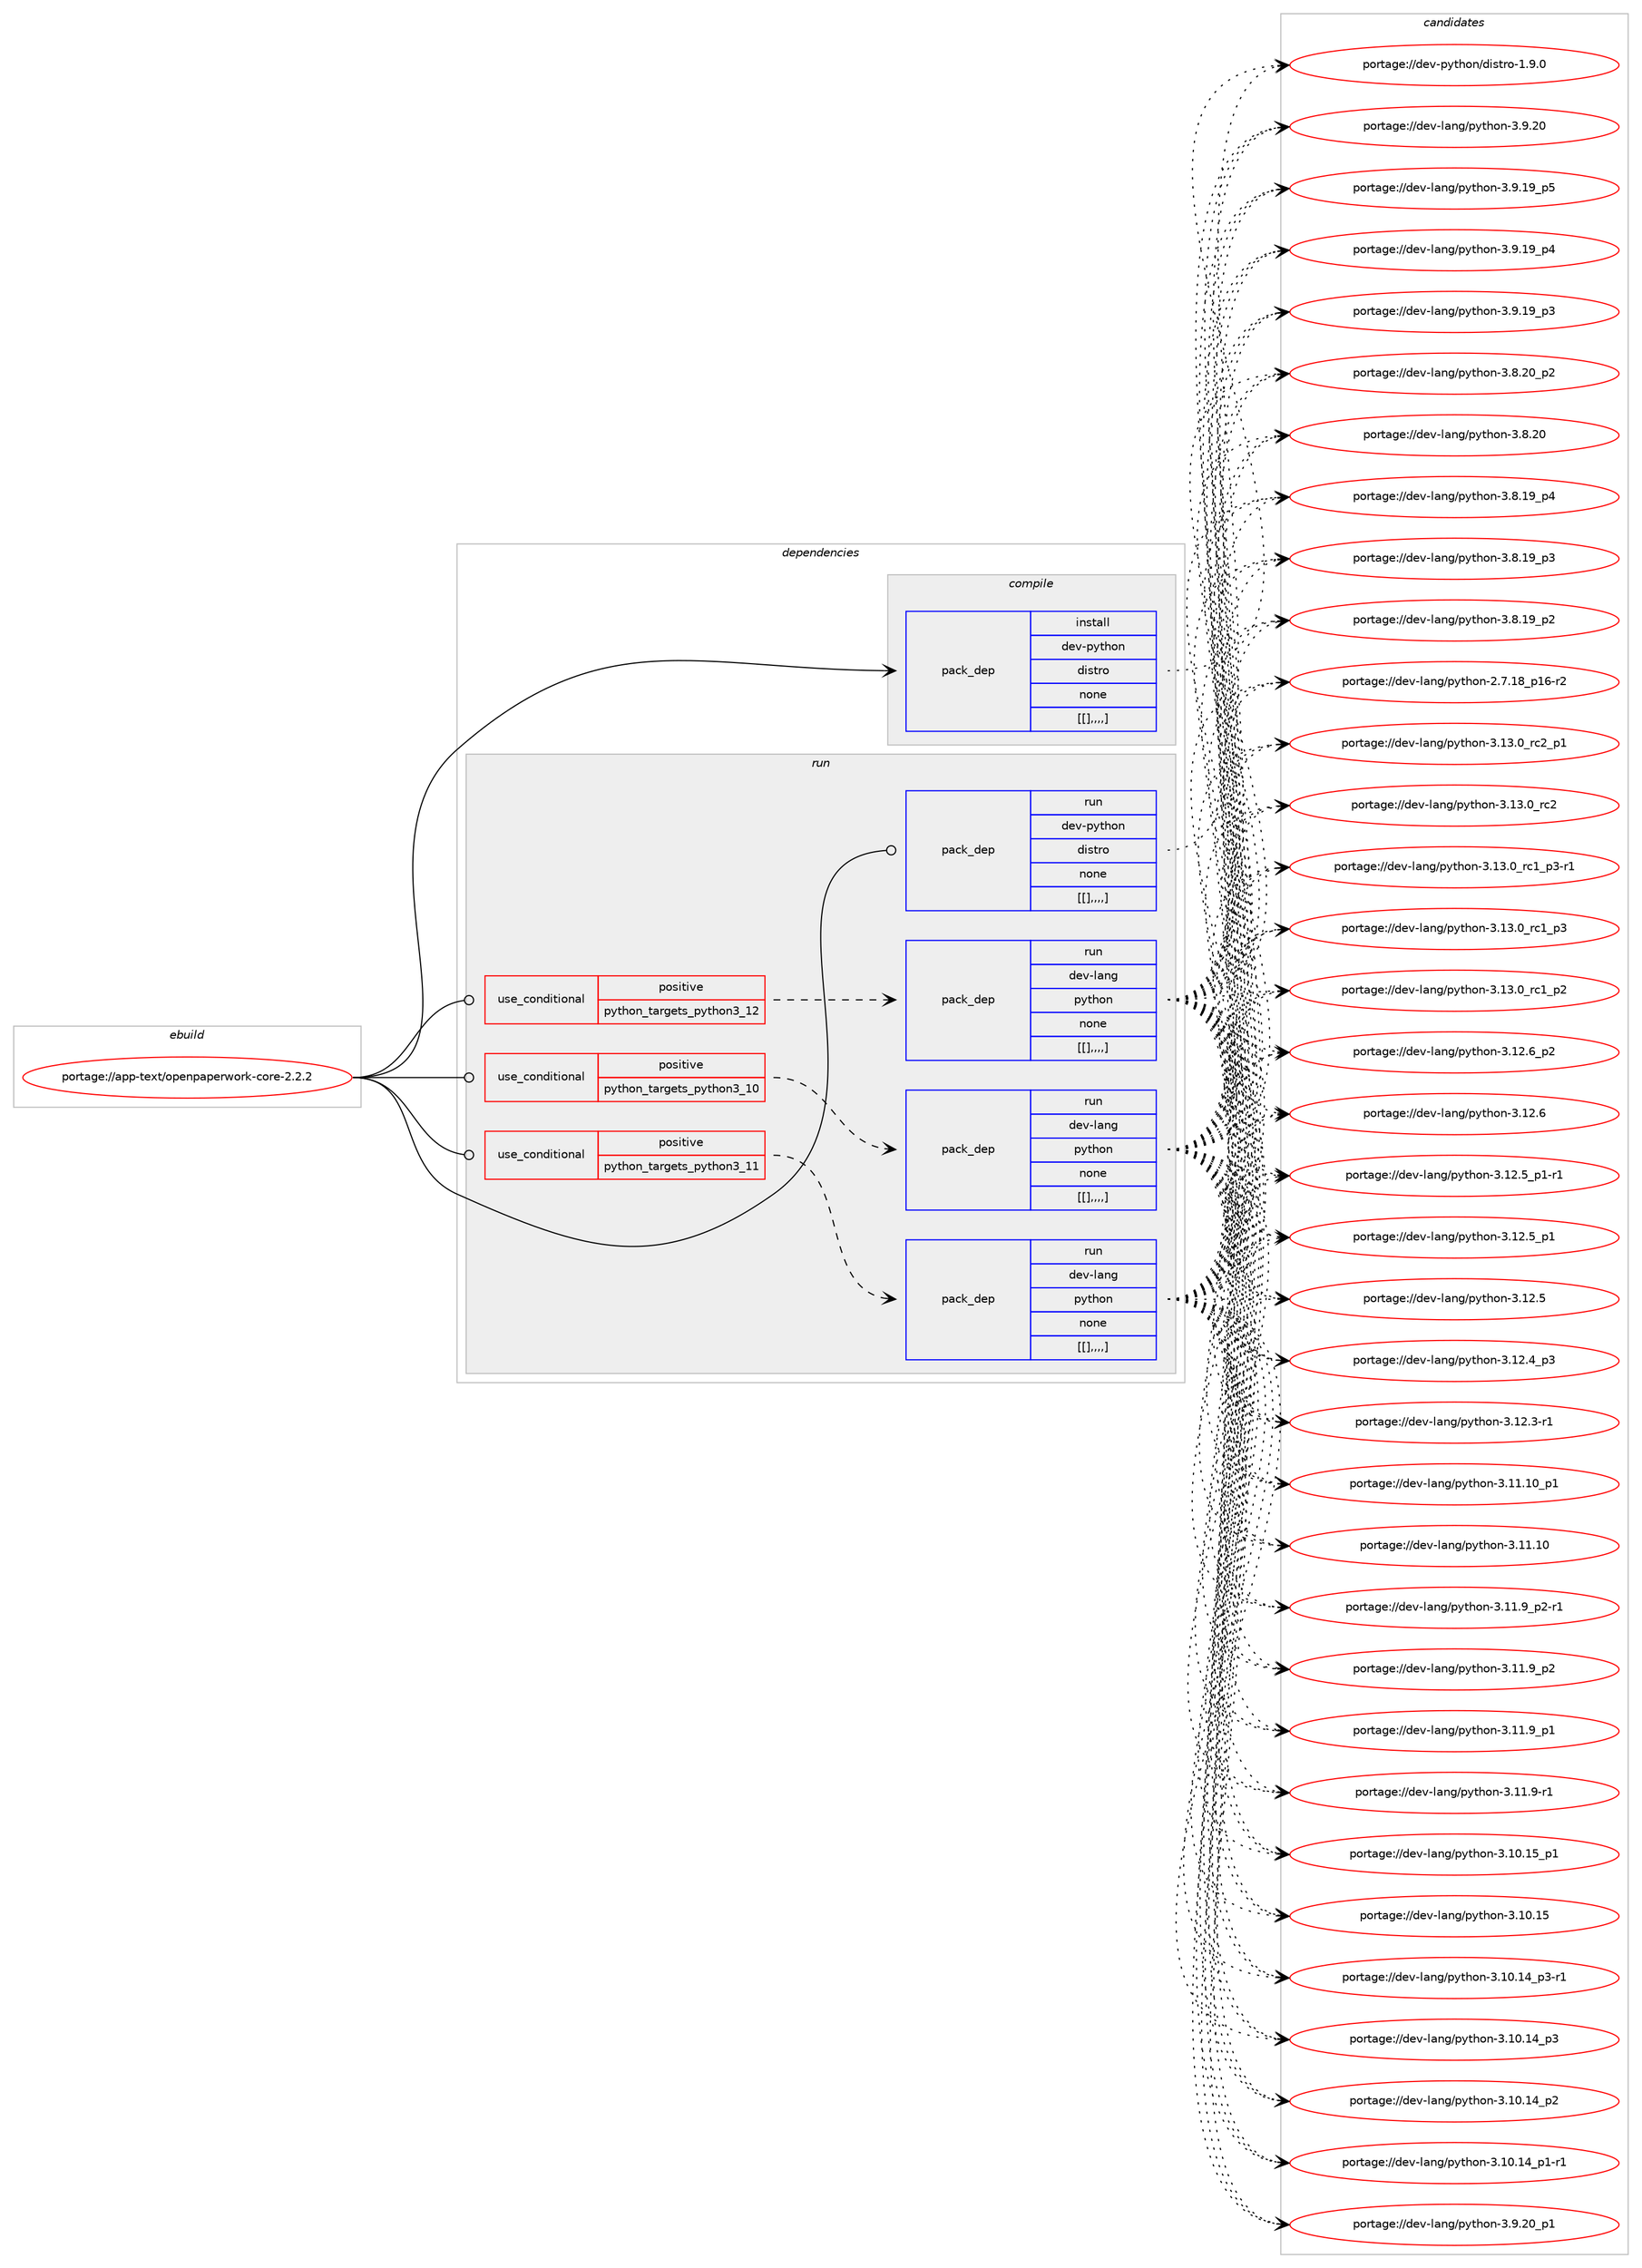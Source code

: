 digraph prolog {

# *************
# Graph options
# *************

newrank=true;
concentrate=true;
compound=true;
graph [rankdir=LR,fontname=Helvetica,fontsize=10,ranksep=1.5];#, ranksep=2.5, nodesep=0.2];
edge  [arrowhead=vee];
node  [fontname=Helvetica,fontsize=10];

# **********
# The ebuild
# **********

subgraph cluster_leftcol {
color=gray;
label=<<i>ebuild</i>>;
id [label="portage://app-text/openpaperwork-core-2.2.2", color=red, width=4, href="../app-text/openpaperwork-core-2.2.2.svg"];
}

# ****************
# The dependencies
# ****************

subgraph cluster_midcol {
color=gray;
label=<<i>dependencies</i>>;
subgraph cluster_compile {
fillcolor="#eeeeee";
style=filled;
label=<<i>compile</i>>;
subgraph pack40459 {
dependency56563 [label=<<TABLE BORDER="0" CELLBORDER="1" CELLSPACING="0" CELLPADDING="4" WIDTH="220"><TR><TD ROWSPAN="6" CELLPADDING="30">pack_dep</TD></TR><TR><TD WIDTH="110">install</TD></TR><TR><TD>dev-python</TD></TR><TR><TD>distro</TD></TR><TR><TD>none</TD></TR><TR><TD>[[],,,,]</TD></TR></TABLE>>, shape=none, color=blue];
}
id:e -> dependency56563:w [weight=20,style="solid",arrowhead="vee"];
}
subgraph cluster_compileandrun {
fillcolor="#eeeeee";
style=filled;
label=<<i>compile and run</i>>;
}
subgraph cluster_run {
fillcolor="#eeeeee";
style=filled;
label=<<i>run</i>>;
subgraph cond15603 {
dependency56564 [label=<<TABLE BORDER="0" CELLBORDER="1" CELLSPACING="0" CELLPADDING="4"><TR><TD ROWSPAN="3" CELLPADDING="10">use_conditional</TD></TR><TR><TD>positive</TD></TR><TR><TD>python_targets_python3_10</TD></TR></TABLE>>, shape=none, color=red];
subgraph pack40460 {
dependency56565 [label=<<TABLE BORDER="0" CELLBORDER="1" CELLSPACING="0" CELLPADDING="4" WIDTH="220"><TR><TD ROWSPAN="6" CELLPADDING="30">pack_dep</TD></TR><TR><TD WIDTH="110">run</TD></TR><TR><TD>dev-lang</TD></TR><TR><TD>python</TD></TR><TR><TD>none</TD></TR><TR><TD>[[],,,,]</TD></TR></TABLE>>, shape=none, color=blue];
}
dependency56564:e -> dependency56565:w [weight=20,style="dashed",arrowhead="vee"];
}
id:e -> dependency56564:w [weight=20,style="solid",arrowhead="odot"];
subgraph cond15604 {
dependency56566 [label=<<TABLE BORDER="0" CELLBORDER="1" CELLSPACING="0" CELLPADDING="4"><TR><TD ROWSPAN="3" CELLPADDING="10">use_conditional</TD></TR><TR><TD>positive</TD></TR><TR><TD>python_targets_python3_11</TD></TR></TABLE>>, shape=none, color=red];
subgraph pack40461 {
dependency56567 [label=<<TABLE BORDER="0" CELLBORDER="1" CELLSPACING="0" CELLPADDING="4" WIDTH="220"><TR><TD ROWSPAN="6" CELLPADDING="30">pack_dep</TD></TR><TR><TD WIDTH="110">run</TD></TR><TR><TD>dev-lang</TD></TR><TR><TD>python</TD></TR><TR><TD>none</TD></TR><TR><TD>[[],,,,]</TD></TR></TABLE>>, shape=none, color=blue];
}
dependency56566:e -> dependency56567:w [weight=20,style="dashed",arrowhead="vee"];
}
id:e -> dependency56566:w [weight=20,style="solid",arrowhead="odot"];
subgraph cond15605 {
dependency56568 [label=<<TABLE BORDER="0" CELLBORDER="1" CELLSPACING="0" CELLPADDING="4"><TR><TD ROWSPAN="3" CELLPADDING="10">use_conditional</TD></TR><TR><TD>positive</TD></TR><TR><TD>python_targets_python3_12</TD></TR></TABLE>>, shape=none, color=red];
subgraph pack40462 {
dependency56569 [label=<<TABLE BORDER="0" CELLBORDER="1" CELLSPACING="0" CELLPADDING="4" WIDTH="220"><TR><TD ROWSPAN="6" CELLPADDING="30">pack_dep</TD></TR><TR><TD WIDTH="110">run</TD></TR><TR><TD>dev-lang</TD></TR><TR><TD>python</TD></TR><TR><TD>none</TD></TR><TR><TD>[[],,,,]</TD></TR></TABLE>>, shape=none, color=blue];
}
dependency56568:e -> dependency56569:w [weight=20,style="dashed",arrowhead="vee"];
}
id:e -> dependency56568:w [weight=20,style="solid",arrowhead="odot"];
subgraph pack40463 {
dependency56570 [label=<<TABLE BORDER="0" CELLBORDER="1" CELLSPACING="0" CELLPADDING="4" WIDTH="220"><TR><TD ROWSPAN="6" CELLPADDING="30">pack_dep</TD></TR><TR><TD WIDTH="110">run</TD></TR><TR><TD>dev-python</TD></TR><TR><TD>distro</TD></TR><TR><TD>none</TD></TR><TR><TD>[[],,,,]</TD></TR></TABLE>>, shape=none, color=blue];
}
id:e -> dependency56570:w [weight=20,style="solid",arrowhead="odot"];
}
}

# **************
# The candidates
# **************

subgraph cluster_choices {
rank=same;
color=gray;
label=<<i>candidates</i>>;

subgraph choice40459 {
color=black;
nodesep=1;
choice1001011184511212111610411111047100105115116114111454946574648 [label="portage://dev-python/distro-1.9.0", color=red, width=4,href="../dev-python/distro-1.9.0.svg"];
dependency56563:e -> choice1001011184511212111610411111047100105115116114111454946574648:w [style=dotted,weight="100"];
}
subgraph choice40460 {
color=black;
nodesep=1;
choice100101118451089711010347112121116104111110455146495146489511499509511249 [label="portage://dev-lang/python-3.13.0_rc2_p1", color=red, width=4,href="../dev-lang/python-3.13.0_rc2_p1.svg"];
choice10010111845108971101034711212111610411111045514649514648951149950 [label="portage://dev-lang/python-3.13.0_rc2", color=red, width=4,href="../dev-lang/python-3.13.0_rc2.svg"];
choice1001011184510897110103471121211161041111104551464951464895114994995112514511449 [label="portage://dev-lang/python-3.13.0_rc1_p3-r1", color=red, width=4,href="../dev-lang/python-3.13.0_rc1_p3-r1.svg"];
choice100101118451089711010347112121116104111110455146495146489511499499511251 [label="portage://dev-lang/python-3.13.0_rc1_p3", color=red, width=4,href="../dev-lang/python-3.13.0_rc1_p3.svg"];
choice100101118451089711010347112121116104111110455146495146489511499499511250 [label="portage://dev-lang/python-3.13.0_rc1_p2", color=red, width=4,href="../dev-lang/python-3.13.0_rc1_p2.svg"];
choice100101118451089711010347112121116104111110455146495046549511250 [label="portage://dev-lang/python-3.12.6_p2", color=red, width=4,href="../dev-lang/python-3.12.6_p2.svg"];
choice10010111845108971101034711212111610411111045514649504654 [label="portage://dev-lang/python-3.12.6", color=red, width=4,href="../dev-lang/python-3.12.6.svg"];
choice1001011184510897110103471121211161041111104551464950465395112494511449 [label="portage://dev-lang/python-3.12.5_p1-r1", color=red, width=4,href="../dev-lang/python-3.12.5_p1-r1.svg"];
choice100101118451089711010347112121116104111110455146495046539511249 [label="portage://dev-lang/python-3.12.5_p1", color=red, width=4,href="../dev-lang/python-3.12.5_p1.svg"];
choice10010111845108971101034711212111610411111045514649504653 [label="portage://dev-lang/python-3.12.5", color=red, width=4,href="../dev-lang/python-3.12.5.svg"];
choice100101118451089711010347112121116104111110455146495046529511251 [label="portage://dev-lang/python-3.12.4_p3", color=red, width=4,href="../dev-lang/python-3.12.4_p3.svg"];
choice100101118451089711010347112121116104111110455146495046514511449 [label="portage://dev-lang/python-3.12.3-r1", color=red, width=4,href="../dev-lang/python-3.12.3-r1.svg"];
choice10010111845108971101034711212111610411111045514649494649489511249 [label="portage://dev-lang/python-3.11.10_p1", color=red, width=4,href="../dev-lang/python-3.11.10_p1.svg"];
choice1001011184510897110103471121211161041111104551464949464948 [label="portage://dev-lang/python-3.11.10", color=red, width=4,href="../dev-lang/python-3.11.10.svg"];
choice1001011184510897110103471121211161041111104551464949465795112504511449 [label="portage://dev-lang/python-3.11.9_p2-r1", color=red, width=4,href="../dev-lang/python-3.11.9_p2-r1.svg"];
choice100101118451089711010347112121116104111110455146494946579511250 [label="portage://dev-lang/python-3.11.9_p2", color=red, width=4,href="../dev-lang/python-3.11.9_p2.svg"];
choice100101118451089711010347112121116104111110455146494946579511249 [label="portage://dev-lang/python-3.11.9_p1", color=red, width=4,href="../dev-lang/python-3.11.9_p1.svg"];
choice100101118451089711010347112121116104111110455146494946574511449 [label="portage://dev-lang/python-3.11.9-r1", color=red, width=4,href="../dev-lang/python-3.11.9-r1.svg"];
choice10010111845108971101034711212111610411111045514649484649539511249 [label="portage://dev-lang/python-3.10.15_p1", color=red, width=4,href="../dev-lang/python-3.10.15_p1.svg"];
choice1001011184510897110103471121211161041111104551464948464953 [label="portage://dev-lang/python-3.10.15", color=red, width=4,href="../dev-lang/python-3.10.15.svg"];
choice100101118451089711010347112121116104111110455146494846495295112514511449 [label="portage://dev-lang/python-3.10.14_p3-r1", color=red, width=4,href="../dev-lang/python-3.10.14_p3-r1.svg"];
choice10010111845108971101034711212111610411111045514649484649529511251 [label="portage://dev-lang/python-3.10.14_p3", color=red, width=4,href="../dev-lang/python-3.10.14_p3.svg"];
choice10010111845108971101034711212111610411111045514649484649529511250 [label="portage://dev-lang/python-3.10.14_p2", color=red, width=4,href="../dev-lang/python-3.10.14_p2.svg"];
choice100101118451089711010347112121116104111110455146494846495295112494511449 [label="portage://dev-lang/python-3.10.14_p1-r1", color=red, width=4,href="../dev-lang/python-3.10.14_p1-r1.svg"];
choice100101118451089711010347112121116104111110455146574650489511249 [label="portage://dev-lang/python-3.9.20_p1", color=red, width=4,href="../dev-lang/python-3.9.20_p1.svg"];
choice10010111845108971101034711212111610411111045514657465048 [label="portage://dev-lang/python-3.9.20", color=red, width=4,href="../dev-lang/python-3.9.20.svg"];
choice100101118451089711010347112121116104111110455146574649579511253 [label="portage://dev-lang/python-3.9.19_p5", color=red, width=4,href="../dev-lang/python-3.9.19_p5.svg"];
choice100101118451089711010347112121116104111110455146574649579511252 [label="portage://dev-lang/python-3.9.19_p4", color=red, width=4,href="../dev-lang/python-3.9.19_p4.svg"];
choice100101118451089711010347112121116104111110455146574649579511251 [label="portage://dev-lang/python-3.9.19_p3", color=red, width=4,href="../dev-lang/python-3.9.19_p3.svg"];
choice100101118451089711010347112121116104111110455146564650489511250 [label="portage://dev-lang/python-3.8.20_p2", color=red, width=4,href="../dev-lang/python-3.8.20_p2.svg"];
choice10010111845108971101034711212111610411111045514656465048 [label="portage://dev-lang/python-3.8.20", color=red, width=4,href="../dev-lang/python-3.8.20.svg"];
choice100101118451089711010347112121116104111110455146564649579511252 [label="portage://dev-lang/python-3.8.19_p4", color=red, width=4,href="../dev-lang/python-3.8.19_p4.svg"];
choice100101118451089711010347112121116104111110455146564649579511251 [label="portage://dev-lang/python-3.8.19_p3", color=red, width=4,href="../dev-lang/python-3.8.19_p3.svg"];
choice100101118451089711010347112121116104111110455146564649579511250 [label="portage://dev-lang/python-3.8.19_p2", color=red, width=4,href="../dev-lang/python-3.8.19_p2.svg"];
choice100101118451089711010347112121116104111110455046554649569511249544511450 [label="portage://dev-lang/python-2.7.18_p16-r2", color=red, width=4,href="../dev-lang/python-2.7.18_p16-r2.svg"];
dependency56565:e -> choice100101118451089711010347112121116104111110455146495146489511499509511249:w [style=dotted,weight="100"];
dependency56565:e -> choice10010111845108971101034711212111610411111045514649514648951149950:w [style=dotted,weight="100"];
dependency56565:e -> choice1001011184510897110103471121211161041111104551464951464895114994995112514511449:w [style=dotted,weight="100"];
dependency56565:e -> choice100101118451089711010347112121116104111110455146495146489511499499511251:w [style=dotted,weight="100"];
dependency56565:e -> choice100101118451089711010347112121116104111110455146495146489511499499511250:w [style=dotted,weight="100"];
dependency56565:e -> choice100101118451089711010347112121116104111110455146495046549511250:w [style=dotted,weight="100"];
dependency56565:e -> choice10010111845108971101034711212111610411111045514649504654:w [style=dotted,weight="100"];
dependency56565:e -> choice1001011184510897110103471121211161041111104551464950465395112494511449:w [style=dotted,weight="100"];
dependency56565:e -> choice100101118451089711010347112121116104111110455146495046539511249:w [style=dotted,weight="100"];
dependency56565:e -> choice10010111845108971101034711212111610411111045514649504653:w [style=dotted,weight="100"];
dependency56565:e -> choice100101118451089711010347112121116104111110455146495046529511251:w [style=dotted,weight="100"];
dependency56565:e -> choice100101118451089711010347112121116104111110455146495046514511449:w [style=dotted,weight="100"];
dependency56565:e -> choice10010111845108971101034711212111610411111045514649494649489511249:w [style=dotted,weight="100"];
dependency56565:e -> choice1001011184510897110103471121211161041111104551464949464948:w [style=dotted,weight="100"];
dependency56565:e -> choice1001011184510897110103471121211161041111104551464949465795112504511449:w [style=dotted,weight="100"];
dependency56565:e -> choice100101118451089711010347112121116104111110455146494946579511250:w [style=dotted,weight="100"];
dependency56565:e -> choice100101118451089711010347112121116104111110455146494946579511249:w [style=dotted,weight="100"];
dependency56565:e -> choice100101118451089711010347112121116104111110455146494946574511449:w [style=dotted,weight="100"];
dependency56565:e -> choice10010111845108971101034711212111610411111045514649484649539511249:w [style=dotted,weight="100"];
dependency56565:e -> choice1001011184510897110103471121211161041111104551464948464953:w [style=dotted,weight="100"];
dependency56565:e -> choice100101118451089711010347112121116104111110455146494846495295112514511449:w [style=dotted,weight="100"];
dependency56565:e -> choice10010111845108971101034711212111610411111045514649484649529511251:w [style=dotted,weight="100"];
dependency56565:e -> choice10010111845108971101034711212111610411111045514649484649529511250:w [style=dotted,weight="100"];
dependency56565:e -> choice100101118451089711010347112121116104111110455146494846495295112494511449:w [style=dotted,weight="100"];
dependency56565:e -> choice100101118451089711010347112121116104111110455146574650489511249:w [style=dotted,weight="100"];
dependency56565:e -> choice10010111845108971101034711212111610411111045514657465048:w [style=dotted,weight="100"];
dependency56565:e -> choice100101118451089711010347112121116104111110455146574649579511253:w [style=dotted,weight="100"];
dependency56565:e -> choice100101118451089711010347112121116104111110455146574649579511252:w [style=dotted,weight="100"];
dependency56565:e -> choice100101118451089711010347112121116104111110455146574649579511251:w [style=dotted,weight="100"];
dependency56565:e -> choice100101118451089711010347112121116104111110455146564650489511250:w [style=dotted,weight="100"];
dependency56565:e -> choice10010111845108971101034711212111610411111045514656465048:w [style=dotted,weight="100"];
dependency56565:e -> choice100101118451089711010347112121116104111110455146564649579511252:w [style=dotted,weight="100"];
dependency56565:e -> choice100101118451089711010347112121116104111110455146564649579511251:w [style=dotted,weight="100"];
dependency56565:e -> choice100101118451089711010347112121116104111110455146564649579511250:w [style=dotted,weight="100"];
dependency56565:e -> choice100101118451089711010347112121116104111110455046554649569511249544511450:w [style=dotted,weight="100"];
}
subgraph choice40461 {
color=black;
nodesep=1;
choice100101118451089711010347112121116104111110455146495146489511499509511249 [label="portage://dev-lang/python-3.13.0_rc2_p1", color=red, width=4,href="../dev-lang/python-3.13.0_rc2_p1.svg"];
choice10010111845108971101034711212111610411111045514649514648951149950 [label="portage://dev-lang/python-3.13.0_rc2", color=red, width=4,href="../dev-lang/python-3.13.0_rc2.svg"];
choice1001011184510897110103471121211161041111104551464951464895114994995112514511449 [label="portage://dev-lang/python-3.13.0_rc1_p3-r1", color=red, width=4,href="../dev-lang/python-3.13.0_rc1_p3-r1.svg"];
choice100101118451089711010347112121116104111110455146495146489511499499511251 [label="portage://dev-lang/python-3.13.0_rc1_p3", color=red, width=4,href="../dev-lang/python-3.13.0_rc1_p3.svg"];
choice100101118451089711010347112121116104111110455146495146489511499499511250 [label="portage://dev-lang/python-3.13.0_rc1_p2", color=red, width=4,href="../dev-lang/python-3.13.0_rc1_p2.svg"];
choice100101118451089711010347112121116104111110455146495046549511250 [label="portage://dev-lang/python-3.12.6_p2", color=red, width=4,href="../dev-lang/python-3.12.6_p2.svg"];
choice10010111845108971101034711212111610411111045514649504654 [label="portage://dev-lang/python-3.12.6", color=red, width=4,href="../dev-lang/python-3.12.6.svg"];
choice1001011184510897110103471121211161041111104551464950465395112494511449 [label="portage://dev-lang/python-3.12.5_p1-r1", color=red, width=4,href="../dev-lang/python-3.12.5_p1-r1.svg"];
choice100101118451089711010347112121116104111110455146495046539511249 [label="portage://dev-lang/python-3.12.5_p1", color=red, width=4,href="../dev-lang/python-3.12.5_p1.svg"];
choice10010111845108971101034711212111610411111045514649504653 [label="portage://dev-lang/python-3.12.5", color=red, width=4,href="../dev-lang/python-3.12.5.svg"];
choice100101118451089711010347112121116104111110455146495046529511251 [label="portage://dev-lang/python-3.12.4_p3", color=red, width=4,href="../dev-lang/python-3.12.4_p3.svg"];
choice100101118451089711010347112121116104111110455146495046514511449 [label="portage://dev-lang/python-3.12.3-r1", color=red, width=4,href="../dev-lang/python-3.12.3-r1.svg"];
choice10010111845108971101034711212111610411111045514649494649489511249 [label="portage://dev-lang/python-3.11.10_p1", color=red, width=4,href="../dev-lang/python-3.11.10_p1.svg"];
choice1001011184510897110103471121211161041111104551464949464948 [label="portage://dev-lang/python-3.11.10", color=red, width=4,href="../dev-lang/python-3.11.10.svg"];
choice1001011184510897110103471121211161041111104551464949465795112504511449 [label="portage://dev-lang/python-3.11.9_p2-r1", color=red, width=4,href="../dev-lang/python-3.11.9_p2-r1.svg"];
choice100101118451089711010347112121116104111110455146494946579511250 [label="portage://dev-lang/python-3.11.9_p2", color=red, width=4,href="../dev-lang/python-3.11.9_p2.svg"];
choice100101118451089711010347112121116104111110455146494946579511249 [label="portage://dev-lang/python-3.11.9_p1", color=red, width=4,href="../dev-lang/python-3.11.9_p1.svg"];
choice100101118451089711010347112121116104111110455146494946574511449 [label="portage://dev-lang/python-3.11.9-r1", color=red, width=4,href="../dev-lang/python-3.11.9-r1.svg"];
choice10010111845108971101034711212111610411111045514649484649539511249 [label="portage://dev-lang/python-3.10.15_p1", color=red, width=4,href="../dev-lang/python-3.10.15_p1.svg"];
choice1001011184510897110103471121211161041111104551464948464953 [label="portage://dev-lang/python-3.10.15", color=red, width=4,href="../dev-lang/python-3.10.15.svg"];
choice100101118451089711010347112121116104111110455146494846495295112514511449 [label="portage://dev-lang/python-3.10.14_p3-r1", color=red, width=4,href="../dev-lang/python-3.10.14_p3-r1.svg"];
choice10010111845108971101034711212111610411111045514649484649529511251 [label="portage://dev-lang/python-3.10.14_p3", color=red, width=4,href="../dev-lang/python-3.10.14_p3.svg"];
choice10010111845108971101034711212111610411111045514649484649529511250 [label="portage://dev-lang/python-3.10.14_p2", color=red, width=4,href="../dev-lang/python-3.10.14_p2.svg"];
choice100101118451089711010347112121116104111110455146494846495295112494511449 [label="portage://dev-lang/python-3.10.14_p1-r1", color=red, width=4,href="../dev-lang/python-3.10.14_p1-r1.svg"];
choice100101118451089711010347112121116104111110455146574650489511249 [label="portage://dev-lang/python-3.9.20_p1", color=red, width=4,href="../dev-lang/python-3.9.20_p1.svg"];
choice10010111845108971101034711212111610411111045514657465048 [label="portage://dev-lang/python-3.9.20", color=red, width=4,href="../dev-lang/python-3.9.20.svg"];
choice100101118451089711010347112121116104111110455146574649579511253 [label="portage://dev-lang/python-3.9.19_p5", color=red, width=4,href="../dev-lang/python-3.9.19_p5.svg"];
choice100101118451089711010347112121116104111110455146574649579511252 [label="portage://dev-lang/python-3.9.19_p4", color=red, width=4,href="../dev-lang/python-3.9.19_p4.svg"];
choice100101118451089711010347112121116104111110455146574649579511251 [label="portage://dev-lang/python-3.9.19_p3", color=red, width=4,href="../dev-lang/python-3.9.19_p3.svg"];
choice100101118451089711010347112121116104111110455146564650489511250 [label="portage://dev-lang/python-3.8.20_p2", color=red, width=4,href="../dev-lang/python-3.8.20_p2.svg"];
choice10010111845108971101034711212111610411111045514656465048 [label="portage://dev-lang/python-3.8.20", color=red, width=4,href="../dev-lang/python-3.8.20.svg"];
choice100101118451089711010347112121116104111110455146564649579511252 [label="portage://dev-lang/python-3.8.19_p4", color=red, width=4,href="../dev-lang/python-3.8.19_p4.svg"];
choice100101118451089711010347112121116104111110455146564649579511251 [label="portage://dev-lang/python-3.8.19_p3", color=red, width=4,href="../dev-lang/python-3.8.19_p3.svg"];
choice100101118451089711010347112121116104111110455146564649579511250 [label="portage://dev-lang/python-3.8.19_p2", color=red, width=4,href="../dev-lang/python-3.8.19_p2.svg"];
choice100101118451089711010347112121116104111110455046554649569511249544511450 [label="portage://dev-lang/python-2.7.18_p16-r2", color=red, width=4,href="../dev-lang/python-2.7.18_p16-r2.svg"];
dependency56567:e -> choice100101118451089711010347112121116104111110455146495146489511499509511249:w [style=dotted,weight="100"];
dependency56567:e -> choice10010111845108971101034711212111610411111045514649514648951149950:w [style=dotted,weight="100"];
dependency56567:e -> choice1001011184510897110103471121211161041111104551464951464895114994995112514511449:w [style=dotted,weight="100"];
dependency56567:e -> choice100101118451089711010347112121116104111110455146495146489511499499511251:w [style=dotted,weight="100"];
dependency56567:e -> choice100101118451089711010347112121116104111110455146495146489511499499511250:w [style=dotted,weight="100"];
dependency56567:e -> choice100101118451089711010347112121116104111110455146495046549511250:w [style=dotted,weight="100"];
dependency56567:e -> choice10010111845108971101034711212111610411111045514649504654:w [style=dotted,weight="100"];
dependency56567:e -> choice1001011184510897110103471121211161041111104551464950465395112494511449:w [style=dotted,weight="100"];
dependency56567:e -> choice100101118451089711010347112121116104111110455146495046539511249:w [style=dotted,weight="100"];
dependency56567:e -> choice10010111845108971101034711212111610411111045514649504653:w [style=dotted,weight="100"];
dependency56567:e -> choice100101118451089711010347112121116104111110455146495046529511251:w [style=dotted,weight="100"];
dependency56567:e -> choice100101118451089711010347112121116104111110455146495046514511449:w [style=dotted,weight="100"];
dependency56567:e -> choice10010111845108971101034711212111610411111045514649494649489511249:w [style=dotted,weight="100"];
dependency56567:e -> choice1001011184510897110103471121211161041111104551464949464948:w [style=dotted,weight="100"];
dependency56567:e -> choice1001011184510897110103471121211161041111104551464949465795112504511449:w [style=dotted,weight="100"];
dependency56567:e -> choice100101118451089711010347112121116104111110455146494946579511250:w [style=dotted,weight="100"];
dependency56567:e -> choice100101118451089711010347112121116104111110455146494946579511249:w [style=dotted,weight="100"];
dependency56567:e -> choice100101118451089711010347112121116104111110455146494946574511449:w [style=dotted,weight="100"];
dependency56567:e -> choice10010111845108971101034711212111610411111045514649484649539511249:w [style=dotted,weight="100"];
dependency56567:e -> choice1001011184510897110103471121211161041111104551464948464953:w [style=dotted,weight="100"];
dependency56567:e -> choice100101118451089711010347112121116104111110455146494846495295112514511449:w [style=dotted,weight="100"];
dependency56567:e -> choice10010111845108971101034711212111610411111045514649484649529511251:w [style=dotted,weight="100"];
dependency56567:e -> choice10010111845108971101034711212111610411111045514649484649529511250:w [style=dotted,weight="100"];
dependency56567:e -> choice100101118451089711010347112121116104111110455146494846495295112494511449:w [style=dotted,weight="100"];
dependency56567:e -> choice100101118451089711010347112121116104111110455146574650489511249:w [style=dotted,weight="100"];
dependency56567:e -> choice10010111845108971101034711212111610411111045514657465048:w [style=dotted,weight="100"];
dependency56567:e -> choice100101118451089711010347112121116104111110455146574649579511253:w [style=dotted,weight="100"];
dependency56567:e -> choice100101118451089711010347112121116104111110455146574649579511252:w [style=dotted,weight="100"];
dependency56567:e -> choice100101118451089711010347112121116104111110455146574649579511251:w [style=dotted,weight="100"];
dependency56567:e -> choice100101118451089711010347112121116104111110455146564650489511250:w [style=dotted,weight="100"];
dependency56567:e -> choice10010111845108971101034711212111610411111045514656465048:w [style=dotted,weight="100"];
dependency56567:e -> choice100101118451089711010347112121116104111110455146564649579511252:w [style=dotted,weight="100"];
dependency56567:e -> choice100101118451089711010347112121116104111110455146564649579511251:w [style=dotted,weight="100"];
dependency56567:e -> choice100101118451089711010347112121116104111110455146564649579511250:w [style=dotted,weight="100"];
dependency56567:e -> choice100101118451089711010347112121116104111110455046554649569511249544511450:w [style=dotted,weight="100"];
}
subgraph choice40462 {
color=black;
nodesep=1;
choice100101118451089711010347112121116104111110455146495146489511499509511249 [label="portage://dev-lang/python-3.13.0_rc2_p1", color=red, width=4,href="../dev-lang/python-3.13.0_rc2_p1.svg"];
choice10010111845108971101034711212111610411111045514649514648951149950 [label="portage://dev-lang/python-3.13.0_rc2", color=red, width=4,href="../dev-lang/python-3.13.0_rc2.svg"];
choice1001011184510897110103471121211161041111104551464951464895114994995112514511449 [label="portage://dev-lang/python-3.13.0_rc1_p3-r1", color=red, width=4,href="../dev-lang/python-3.13.0_rc1_p3-r1.svg"];
choice100101118451089711010347112121116104111110455146495146489511499499511251 [label="portage://dev-lang/python-3.13.0_rc1_p3", color=red, width=4,href="../dev-lang/python-3.13.0_rc1_p3.svg"];
choice100101118451089711010347112121116104111110455146495146489511499499511250 [label="portage://dev-lang/python-3.13.0_rc1_p2", color=red, width=4,href="../dev-lang/python-3.13.0_rc1_p2.svg"];
choice100101118451089711010347112121116104111110455146495046549511250 [label="portage://dev-lang/python-3.12.6_p2", color=red, width=4,href="../dev-lang/python-3.12.6_p2.svg"];
choice10010111845108971101034711212111610411111045514649504654 [label="portage://dev-lang/python-3.12.6", color=red, width=4,href="../dev-lang/python-3.12.6.svg"];
choice1001011184510897110103471121211161041111104551464950465395112494511449 [label="portage://dev-lang/python-3.12.5_p1-r1", color=red, width=4,href="../dev-lang/python-3.12.5_p1-r1.svg"];
choice100101118451089711010347112121116104111110455146495046539511249 [label="portage://dev-lang/python-3.12.5_p1", color=red, width=4,href="../dev-lang/python-3.12.5_p1.svg"];
choice10010111845108971101034711212111610411111045514649504653 [label="portage://dev-lang/python-3.12.5", color=red, width=4,href="../dev-lang/python-3.12.5.svg"];
choice100101118451089711010347112121116104111110455146495046529511251 [label="portage://dev-lang/python-3.12.4_p3", color=red, width=4,href="../dev-lang/python-3.12.4_p3.svg"];
choice100101118451089711010347112121116104111110455146495046514511449 [label="portage://dev-lang/python-3.12.3-r1", color=red, width=4,href="../dev-lang/python-3.12.3-r1.svg"];
choice10010111845108971101034711212111610411111045514649494649489511249 [label="portage://dev-lang/python-3.11.10_p1", color=red, width=4,href="../dev-lang/python-3.11.10_p1.svg"];
choice1001011184510897110103471121211161041111104551464949464948 [label="portage://dev-lang/python-3.11.10", color=red, width=4,href="../dev-lang/python-3.11.10.svg"];
choice1001011184510897110103471121211161041111104551464949465795112504511449 [label="portage://dev-lang/python-3.11.9_p2-r1", color=red, width=4,href="../dev-lang/python-3.11.9_p2-r1.svg"];
choice100101118451089711010347112121116104111110455146494946579511250 [label="portage://dev-lang/python-3.11.9_p2", color=red, width=4,href="../dev-lang/python-3.11.9_p2.svg"];
choice100101118451089711010347112121116104111110455146494946579511249 [label="portage://dev-lang/python-3.11.9_p1", color=red, width=4,href="../dev-lang/python-3.11.9_p1.svg"];
choice100101118451089711010347112121116104111110455146494946574511449 [label="portage://dev-lang/python-3.11.9-r1", color=red, width=4,href="../dev-lang/python-3.11.9-r1.svg"];
choice10010111845108971101034711212111610411111045514649484649539511249 [label="portage://dev-lang/python-3.10.15_p1", color=red, width=4,href="../dev-lang/python-3.10.15_p1.svg"];
choice1001011184510897110103471121211161041111104551464948464953 [label="portage://dev-lang/python-3.10.15", color=red, width=4,href="../dev-lang/python-3.10.15.svg"];
choice100101118451089711010347112121116104111110455146494846495295112514511449 [label="portage://dev-lang/python-3.10.14_p3-r1", color=red, width=4,href="../dev-lang/python-3.10.14_p3-r1.svg"];
choice10010111845108971101034711212111610411111045514649484649529511251 [label="portage://dev-lang/python-3.10.14_p3", color=red, width=4,href="../dev-lang/python-3.10.14_p3.svg"];
choice10010111845108971101034711212111610411111045514649484649529511250 [label="portage://dev-lang/python-3.10.14_p2", color=red, width=4,href="../dev-lang/python-3.10.14_p2.svg"];
choice100101118451089711010347112121116104111110455146494846495295112494511449 [label="portage://dev-lang/python-3.10.14_p1-r1", color=red, width=4,href="../dev-lang/python-3.10.14_p1-r1.svg"];
choice100101118451089711010347112121116104111110455146574650489511249 [label="portage://dev-lang/python-3.9.20_p1", color=red, width=4,href="../dev-lang/python-3.9.20_p1.svg"];
choice10010111845108971101034711212111610411111045514657465048 [label="portage://dev-lang/python-3.9.20", color=red, width=4,href="../dev-lang/python-3.9.20.svg"];
choice100101118451089711010347112121116104111110455146574649579511253 [label="portage://dev-lang/python-3.9.19_p5", color=red, width=4,href="../dev-lang/python-3.9.19_p5.svg"];
choice100101118451089711010347112121116104111110455146574649579511252 [label="portage://dev-lang/python-3.9.19_p4", color=red, width=4,href="../dev-lang/python-3.9.19_p4.svg"];
choice100101118451089711010347112121116104111110455146574649579511251 [label="portage://dev-lang/python-3.9.19_p3", color=red, width=4,href="../dev-lang/python-3.9.19_p3.svg"];
choice100101118451089711010347112121116104111110455146564650489511250 [label="portage://dev-lang/python-3.8.20_p2", color=red, width=4,href="../dev-lang/python-3.8.20_p2.svg"];
choice10010111845108971101034711212111610411111045514656465048 [label="portage://dev-lang/python-3.8.20", color=red, width=4,href="../dev-lang/python-3.8.20.svg"];
choice100101118451089711010347112121116104111110455146564649579511252 [label="portage://dev-lang/python-3.8.19_p4", color=red, width=4,href="../dev-lang/python-3.8.19_p4.svg"];
choice100101118451089711010347112121116104111110455146564649579511251 [label="portage://dev-lang/python-3.8.19_p3", color=red, width=4,href="../dev-lang/python-3.8.19_p3.svg"];
choice100101118451089711010347112121116104111110455146564649579511250 [label="portage://dev-lang/python-3.8.19_p2", color=red, width=4,href="../dev-lang/python-3.8.19_p2.svg"];
choice100101118451089711010347112121116104111110455046554649569511249544511450 [label="portage://dev-lang/python-2.7.18_p16-r2", color=red, width=4,href="../dev-lang/python-2.7.18_p16-r2.svg"];
dependency56569:e -> choice100101118451089711010347112121116104111110455146495146489511499509511249:w [style=dotted,weight="100"];
dependency56569:e -> choice10010111845108971101034711212111610411111045514649514648951149950:w [style=dotted,weight="100"];
dependency56569:e -> choice1001011184510897110103471121211161041111104551464951464895114994995112514511449:w [style=dotted,weight="100"];
dependency56569:e -> choice100101118451089711010347112121116104111110455146495146489511499499511251:w [style=dotted,weight="100"];
dependency56569:e -> choice100101118451089711010347112121116104111110455146495146489511499499511250:w [style=dotted,weight="100"];
dependency56569:e -> choice100101118451089711010347112121116104111110455146495046549511250:w [style=dotted,weight="100"];
dependency56569:e -> choice10010111845108971101034711212111610411111045514649504654:w [style=dotted,weight="100"];
dependency56569:e -> choice1001011184510897110103471121211161041111104551464950465395112494511449:w [style=dotted,weight="100"];
dependency56569:e -> choice100101118451089711010347112121116104111110455146495046539511249:w [style=dotted,weight="100"];
dependency56569:e -> choice10010111845108971101034711212111610411111045514649504653:w [style=dotted,weight="100"];
dependency56569:e -> choice100101118451089711010347112121116104111110455146495046529511251:w [style=dotted,weight="100"];
dependency56569:e -> choice100101118451089711010347112121116104111110455146495046514511449:w [style=dotted,weight="100"];
dependency56569:e -> choice10010111845108971101034711212111610411111045514649494649489511249:w [style=dotted,weight="100"];
dependency56569:e -> choice1001011184510897110103471121211161041111104551464949464948:w [style=dotted,weight="100"];
dependency56569:e -> choice1001011184510897110103471121211161041111104551464949465795112504511449:w [style=dotted,weight="100"];
dependency56569:e -> choice100101118451089711010347112121116104111110455146494946579511250:w [style=dotted,weight="100"];
dependency56569:e -> choice100101118451089711010347112121116104111110455146494946579511249:w [style=dotted,weight="100"];
dependency56569:e -> choice100101118451089711010347112121116104111110455146494946574511449:w [style=dotted,weight="100"];
dependency56569:e -> choice10010111845108971101034711212111610411111045514649484649539511249:w [style=dotted,weight="100"];
dependency56569:e -> choice1001011184510897110103471121211161041111104551464948464953:w [style=dotted,weight="100"];
dependency56569:e -> choice100101118451089711010347112121116104111110455146494846495295112514511449:w [style=dotted,weight="100"];
dependency56569:e -> choice10010111845108971101034711212111610411111045514649484649529511251:w [style=dotted,weight="100"];
dependency56569:e -> choice10010111845108971101034711212111610411111045514649484649529511250:w [style=dotted,weight="100"];
dependency56569:e -> choice100101118451089711010347112121116104111110455146494846495295112494511449:w [style=dotted,weight="100"];
dependency56569:e -> choice100101118451089711010347112121116104111110455146574650489511249:w [style=dotted,weight="100"];
dependency56569:e -> choice10010111845108971101034711212111610411111045514657465048:w [style=dotted,weight="100"];
dependency56569:e -> choice100101118451089711010347112121116104111110455146574649579511253:w [style=dotted,weight="100"];
dependency56569:e -> choice100101118451089711010347112121116104111110455146574649579511252:w [style=dotted,weight="100"];
dependency56569:e -> choice100101118451089711010347112121116104111110455146574649579511251:w [style=dotted,weight="100"];
dependency56569:e -> choice100101118451089711010347112121116104111110455146564650489511250:w [style=dotted,weight="100"];
dependency56569:e -> choice10010111845108971101034711212111610411111045514656465048:w [style=dotted,weight="100"];
dependency56569:e -> choice100101118451089711010347112121116104111110455146564649579511252:w [style=dotted,weight="100"];
dependency56569:e -> choice100101118451089711010347112121116104111110455146564649579511251:w [style=dotted,weight="100"];
dependency56569:e -> choice100101118451089711010347112121116104111110455146564649579511250:w [style=dotted,weight="100"];
dependency56569:e -> choice100101118451089711010347112121116104111110455046554649569511249544511450:w [style=dotted,weight="100"];
}
subgraph choice40463 {
color=black;
nodesep=1;
choice1001011184511212111610411111047100105115116114111454946574648 [label="portage://dev-python/distro-1.9.0", color=red, width=4,href="../dev-python/distro-1.9.0.svg"];
dependency56570:e -> choice1001011184511212111610411111047100105115116114111454946574648:w [style=dotted,weight="100"];
}
}

}
